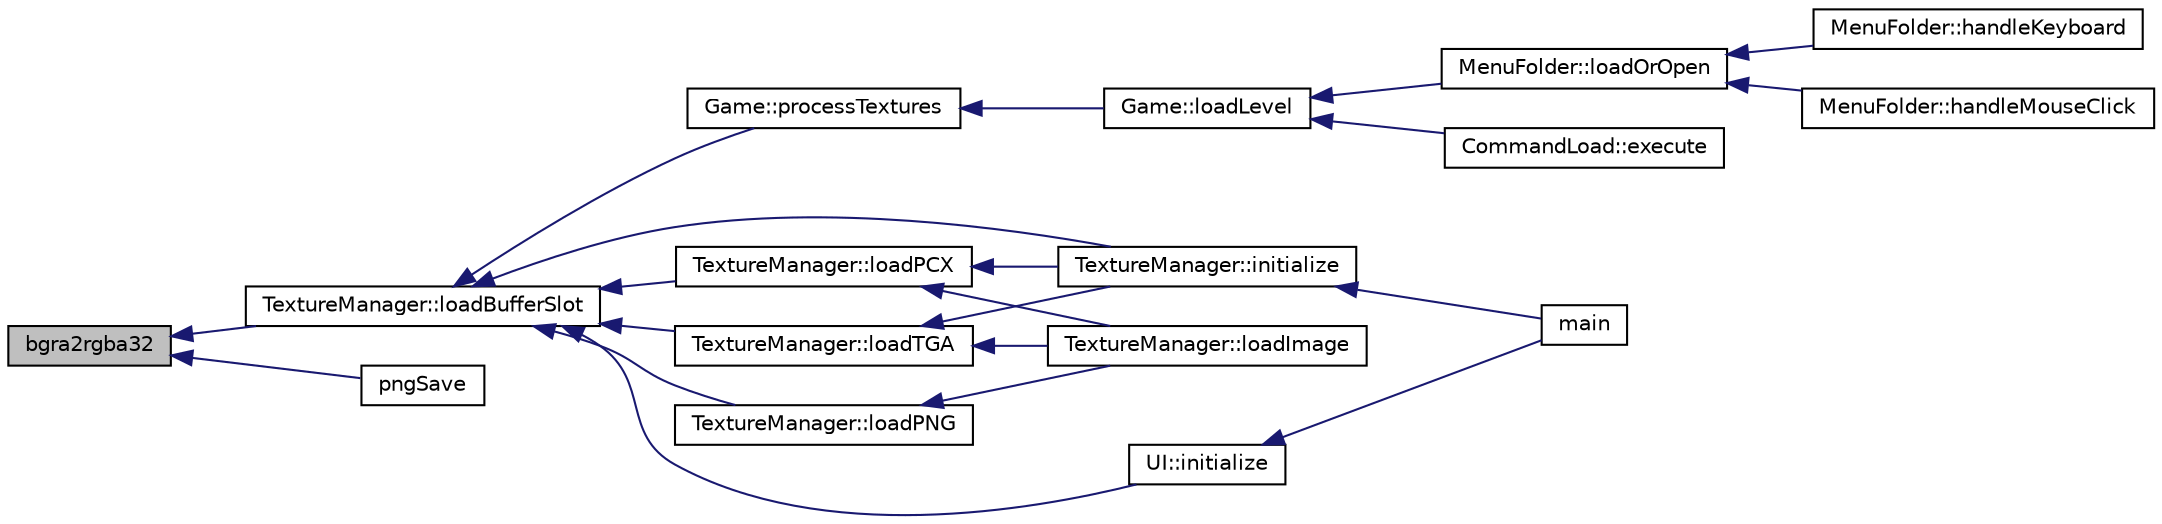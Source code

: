 digraph "bgra2rgba32"
{
 // INTERACTIVE_SVG=YES
  edge [fontname="Helvetica",fontsize="10",labelfontname="Helvetica",labelfontsize="10"];
  node [fontname="Helvetica",fontsize="10",shape=record];
  rankdir="LR";
  Node1 [label="bgra2rgba32",height=0.2,width=0.4,color="black", fillcolor="grey75", style="filled" fontcolor="black"];
  Node1 -> Node2 [dir="back",color="midnightblue",fontsize="10",style="solid",fontname="Helvetica"];
  Node2 [label="TextureManager::loadBufferSlot",height=0.2,width=0.4,color="black", fillcolor="white", style="filled",URL="$class_texture_manager.html#ad479756ff08f61f6dde8679601ddae67",tooltip="Loads Buffer as texture. "];
  Node2 -> Node3 [dir="back",color="midnightblue",fontsize="10",style="solid",fontname="Helvetica"];
  Node3 [label="Game::processTextures",height=0.2,width=0.4,color="black", fillcolor="white", style="filled",URL="$class_game.html#ac81ed6d8c4859473065b36375a9d12ca"];
  Node3 -> Node4 [dir="back",color="midnightblue",fontsize="10",style="solid",fontname="Helvetica"];
  Node4 [label="Game::loadLevel",height=0.2,width=0.4,color="black", fillcolor="white", style="filled",URL="$class_game.html#a864d3ae5a554c8857118c48253ef7646"];
  Node4 -> Node5 [dir="back",color="midnightblue",fontsize="10",style="solid",fontname="Helvetica"];
  Node5 [label="CommandLoad::execute",height=0.2,width=0.4,color="black", fillcolor="white", style="filled",URL="$class_command_load.html#adedad35b259d83967ad67940c0dd984c"];
  Node4 -> Node6 [dir="back",color="midnightblue",fontsize="10",style="solid",fontname="Helvetica"];
  Node6 [label="MenuFolder::loadOrOpen",height=0.2,width=0.4,color="black", fillcolor="white", style="filled",URL="$class_menu_folder.html#ad4ecbd0af8832a0f1de508de38bd1cb9"];
  Node6 -> Node7 [dir="back",color="midnightblue",fontsize="10",style="solid",fontname="Helvetica"];
  Node7 [label="MenuFolder::handleKeyboard",height=0.2,width=0.4,color="black", fillcolor="white", style="filled",URL="$class_menu_folder.html#a17dce032179efbe86de9d4f780f0b08b"];
  Node6 -> Node8 [dir="back",color="midnightblue",fontsize="10",style="solid",fontname="Helvetica"];
  Node8 [label="MenuFolder::handleMouseClick",height=0.2,width=0.4,color="black", fillcolor="white", style="filled",URL="$class_menu_folder.html#a7c48183312d473b42100e0f5ca4be4d5"];
  Node2 -> Node9 [dir="back",color="midnightblue",fontsize="10",style="solid",fontname="Helvetica"];
  Node9 [label="TextureManager::initialize",height=0.2,width=0.4,color="black", fillcolor="white", style="filled",URL="$class_texture_manager.html#aa59af21dc339ee6e6eda50a1afa61fbe"];
  Node9 -> Node10 [dir="back",color="midnightblue",fontsize="10",style="solid",fontname="Helvetica"];
  Node10 [label="main",height=0.2,width=0.4,color="black", fillcolor="white", style="filled",URL="$main_8cpp.html#a0ddf1224851353fc92bfbff6f499fa97"];
  Node2 -> Node11 [dir="back",color="midnightblue",fontsize="10",style="solid",fontname="Helvetica"];
  Node11 [label="TextureManager::loadPCX",height=0.2,width=0.4,color="black", fillcolor="white", style="filled",URL="$class_texture_manager.html#aaecdd8e792f87f575ebce8c7f6175514"];
  Node11 -> Node9 [dir="back",color="midnightblue",fontsize="10",style="solid",fontname="Helvetica"];
  Node11 -> Node12 [dir="back",color="midnightblue",fontsize="10",style="solid",fontname="Helvetica"];
  Node12 [label="TextureManager::loadImage",height=0.2,width=0.4,color="black", fillcolor="white", style="filled",URL="$class_texture_manager.html#afdce801d0f81975f244be5bc0123020c"];
  Node2 -> Node13 [dir="back",color="midnightblue",fontsize="10",style="solid",fontname="Helvetica"];
  Node13 [label="TextureManager::loadPNG",height=0.2,width=0.4,color="black", fillcolor="white", style="filled",URL="$class_texture_manager.html#aa25dcc9301574c6ddb24140034b1f014"];
  Node13 -> Node12 [dir="back",color="midnightblue",fontsize="10",style="solid",fontname="Helvetica"];
  Node2 -> Node14 [dir="back",color="midnightblue",fontsize="10",style="solid",fontname="Helvetica"];
  Node14 [label="TextureManager::loadTGA",height=0.2,width=0.4,color="black", fillcolor="white", style="filled",URL="$class_texture_manager.html#a2397216f8a31f900690555ec003ab32a"];
  Node14 -> Node9 [dir="back",color="midnightblue",fontsize="10",style="solid",fontname="Helvetica"];
  Node14 -> Node12 [dir="back",color="midnightblue",fontsize="10",style="solid",fontname="Helvetica"];
  Node2 -> Node15 [dir="back",color="midnightblue",fontsize="10",style="solid",fontname="Helvetica"];
  Node15 [label="UI::initialize",height=0.2,width=0.4,color="black", fillcolor="white", style="filled",URL="$class_u_i.html#a26fe2104bfed9855474c9c2835fc7a2d"];
  Node15 -> Node10 [dir="back",color="midnightblue",fontsize="10",style="solid",fontname="Helvetica"];
  Node1 -> Node16 [dir="back",color="midnightblue",fontsize="10",style="solid",fontname="Helvetica"];
  Node16 [label="pngSave",height=0.2,width=0.4,color="black", fillcolor="white", style="filled",URL="$png_8cpp.html#a721dfdd7dca6b8d1d4da099447cdc608",tooltip="Create a PNG image file from an RGBA buffer. "];
}
